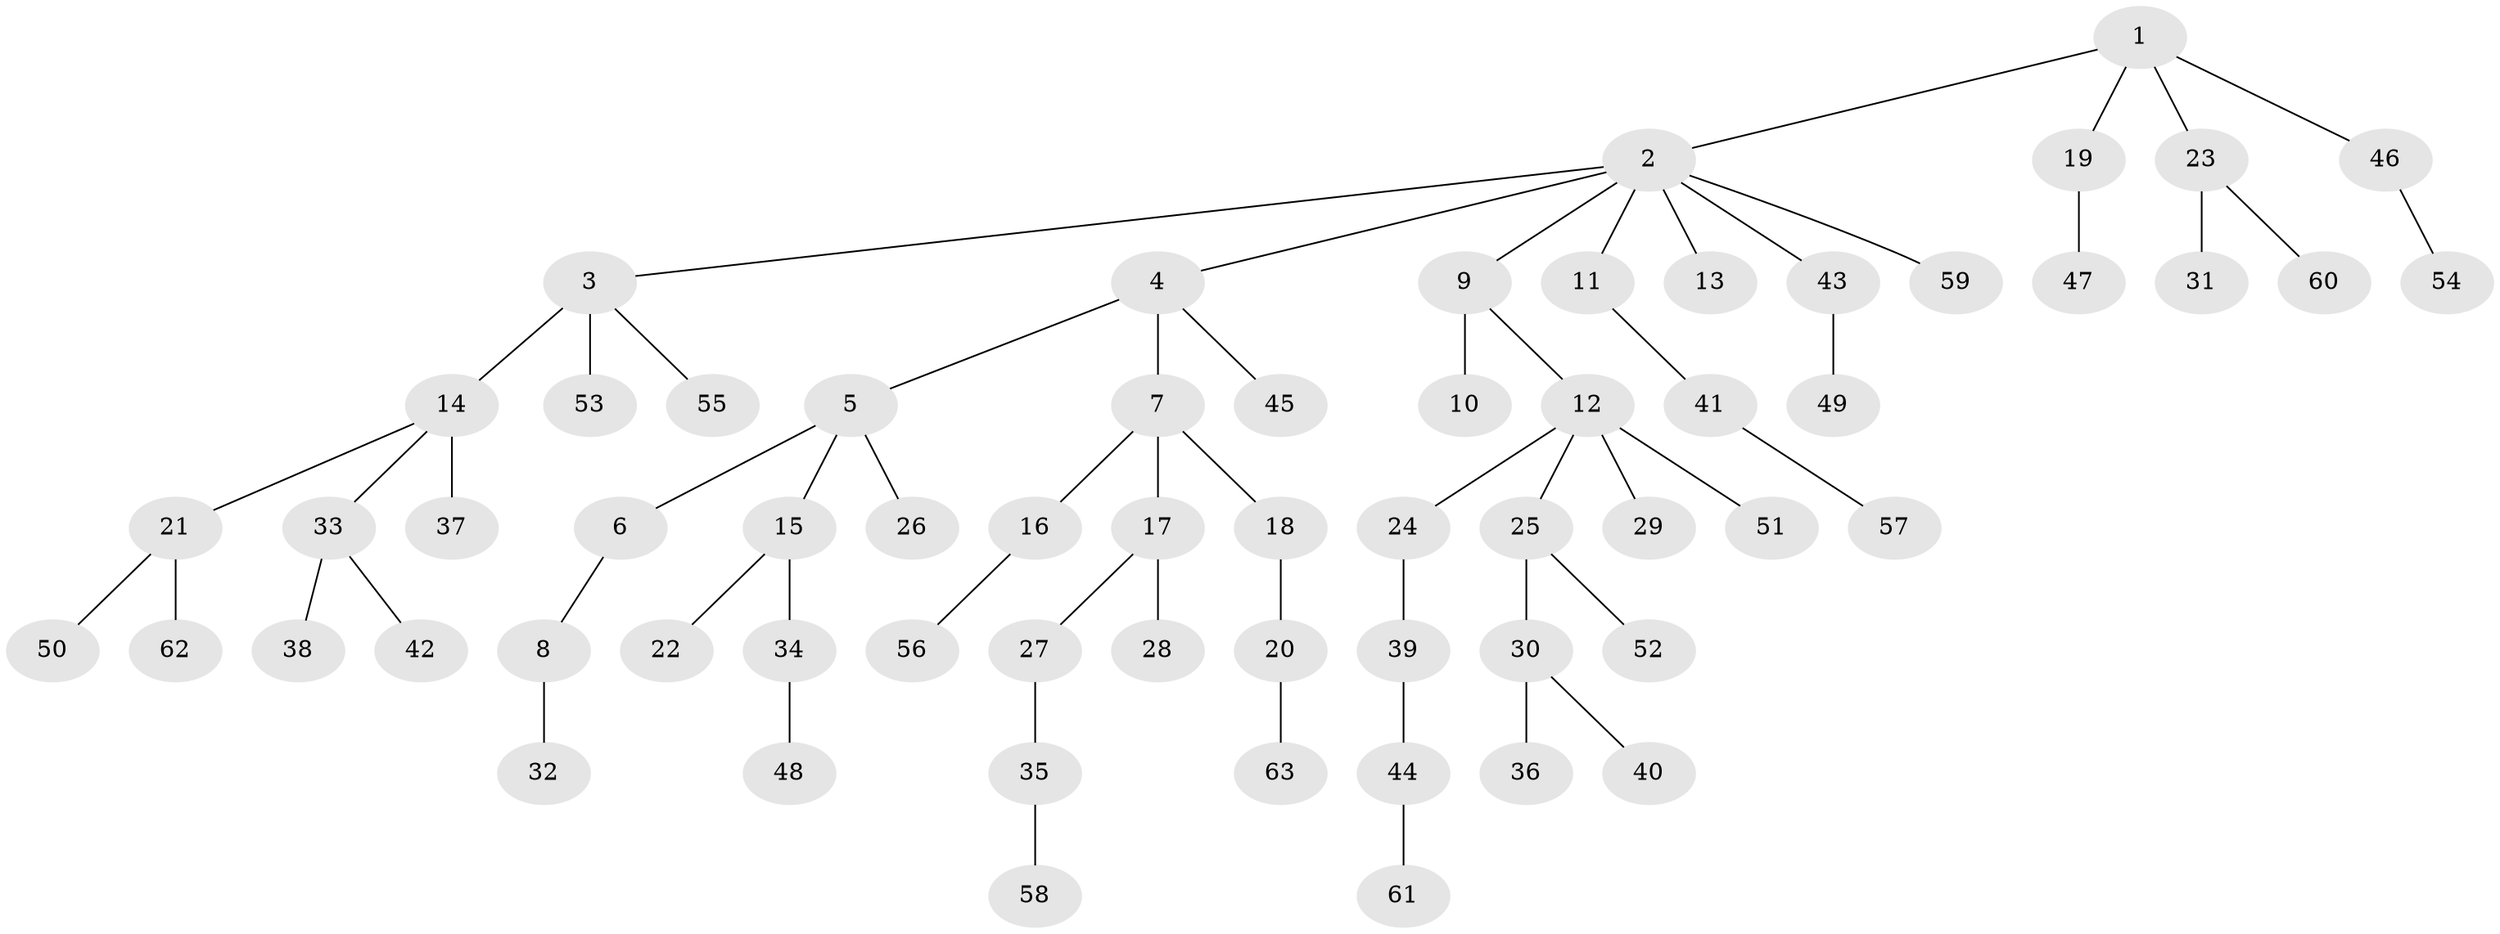 // original degree distribution, {5: 0.024793388429752067, 8: 0.008264462809917356, 4: 0.06611570247933884, 3: 0.1322314049586777, 2: 0.2644628099173554, 7: 0.01652892561983471, 1: 0.48760330578512395}
// Generated by graph-tools (version 1.1) at 2025/36/03/09/25 02:36:31]
// undirected, 63 vertices, 62 edges
graph export_dot {
graph [start="1"]
  node [color=gray90,style=filled];
  1;
  2;
  3;
  4;
  5;
  6;
  7;
  8;
  9;
  10;
  11;
  12;
  13;
  14;
  15;
  16;
  17;
  18;
  19;
  20;
  21;
  22;
  23;
  24;
  25;
  26;
  27;
  28;
  29;
  30;
  31;
  32;
  33;
  34;
  35;
  36;
  37;
  38;
  39;
  40;
  41;
  42;
  43;
  44;
  45;
  46;
  47;
  48;
  49;
  50;
  51;
  52;
  53;
  54;
  55;
  56;
  57;
  58;
  59;
  60;
  61;
  62;
  63;
  1 -- 2 [weight=1.0];
  1 -- 19 [weight=1.0];
  1 -- 23 [weight=1.0];
  1 -- 46 [weight=1.0];
  2 -- 3 [weight=1.0];
  2 -- 4 [weight=1.0];
  2 -- 9 [weight=1.0];
  2 -- 11 [weight=1.0];
  2 -- 13 [weight=1.0];
  2 -- 43 [weight=1.0];
  2 -- 59 [weight=1.0];
  3 -- 14 [weight=1.0];
  3 -- 53 [weight=2.0];
  3 -- 55 [weight=1.0];
  4 -- 5 [weight=1.0];
  4 -- 7 [weight=3.0];
  4 -- 45 [weight=1.0];
  5 -- 6 [weight=1.0];
  5 -- 15 [weight=1.0];
  5 -- 26 [weight=1.0];
  6 -- 8 [weight=1.0];
  7 -- 16 [weight=1.0];
  7 -- 17 [weight=1.0];
  7 -- 18 [weight=1.0];
  8 -- 32 [weight=1.0];
  9 -- 10 [weight=1.0];
  9 -- 12 [weight=1.0];
  11 -- 41 [weight=1.0];
  12 -- 24 [weight=1.0];
  12 -- 25 [weight=1.0];
  12 -- 29 [weight=1.0];
  12 -- 51 [weight=2.0];
  14 -- 21 [weight=1.0];
  14 -- 33 [weight=1.0];
  14 -- 37 [weight=2.0];
  15 -- 22 [weight=1.0];
  15 -- 34 [weight=2.0];
  16 -- 56 [weight=1.0];
  17 -- 27 [weight=1.0];
  17 -- 28 [weight=1.0];
  18 -- 20 [weight=1.0];
  19 -- 47 [weight=1.0];
  20 -- 63 [weight=1.0];
  21 -- 50 [weight=1.0];
  21 -- 62 [weight=1.0];
  23 -- 31 [weight=1.0];
  23 -- 60 [weight=1.0];
  24 -- 39 [weight=1.0];
  25 -- 30 [weight=1.0];
  25 -- 52 [weight=2.0];
  27 -- 35 [weight=1.0];
  30 -- 36 [weight=1.0];
  30 -- 40 [weight=1.0];
  33 -- 38 [weight=1.0];
  33 -- 42 [weight=1.0];
  34 -- 48 [weight=1.0];
  35 -- 58 [weight=2.0];
  39 -- 44 [weight=1.0];
  41 -- 57 [weight=1.0];
  43 -- 49 [weight=1.0];
  44 -- 61 [weight=1.0];
  46 -- 54 [weight=1.0];
}
